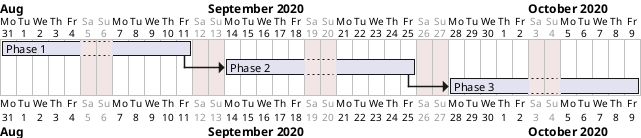 @startgantt
2020-09-05 to 2020-09-06 is closed
2020-09-12 to 2020-09-13 is closed
2020-09-19 to 2020-09-20 is closed
2020-09-26 to 2020-09-27 is closed
2020-10-03 to 2020-10-04 is closed

Project starts the 2020-08-31
[Phase 1] lasts 10 days
Then [Phase 2] lasts 10 days
Then [Phase 3] lasts 10 days
@endgantt
